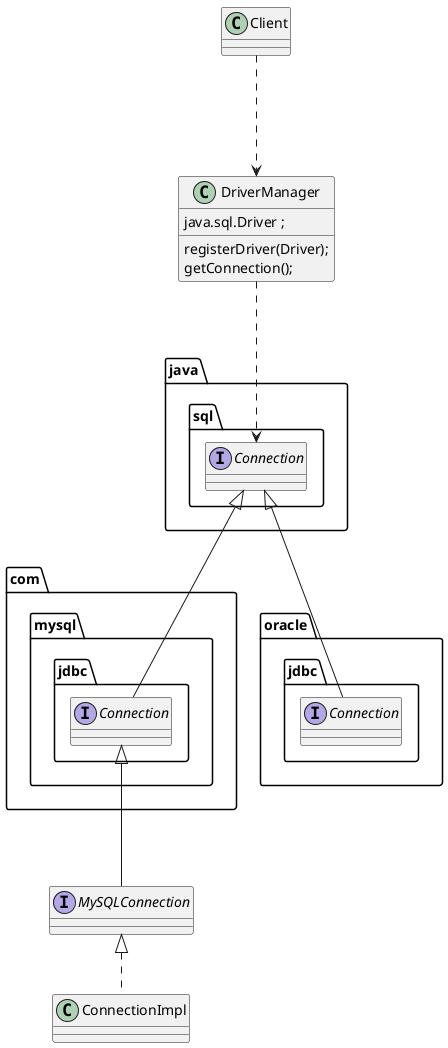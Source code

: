 @startuml
'https://plantuml.com/class-diagram

interface java.sql.Connection

interface com.mysql.jdbc.Connection

interface oracle.jdbc.Connection

interface MySQLConnection

class ConnectionImpl implements MySQLConnection{}

java.sql.Connection <|--- com.mysql.jdbc.Connection
java.sql.Connection <|--- oracle.jdbc.Connection
com.mysql.jdbc.Connection <|--- MySQLConnection

class DriverManager{
    java.sql.Driver ;
    registerDriver(Driver);
    getConnection();
}

class Client{}

Client ...>DriverManager
DriverManager ...> java.sql.Connection



@enduml
